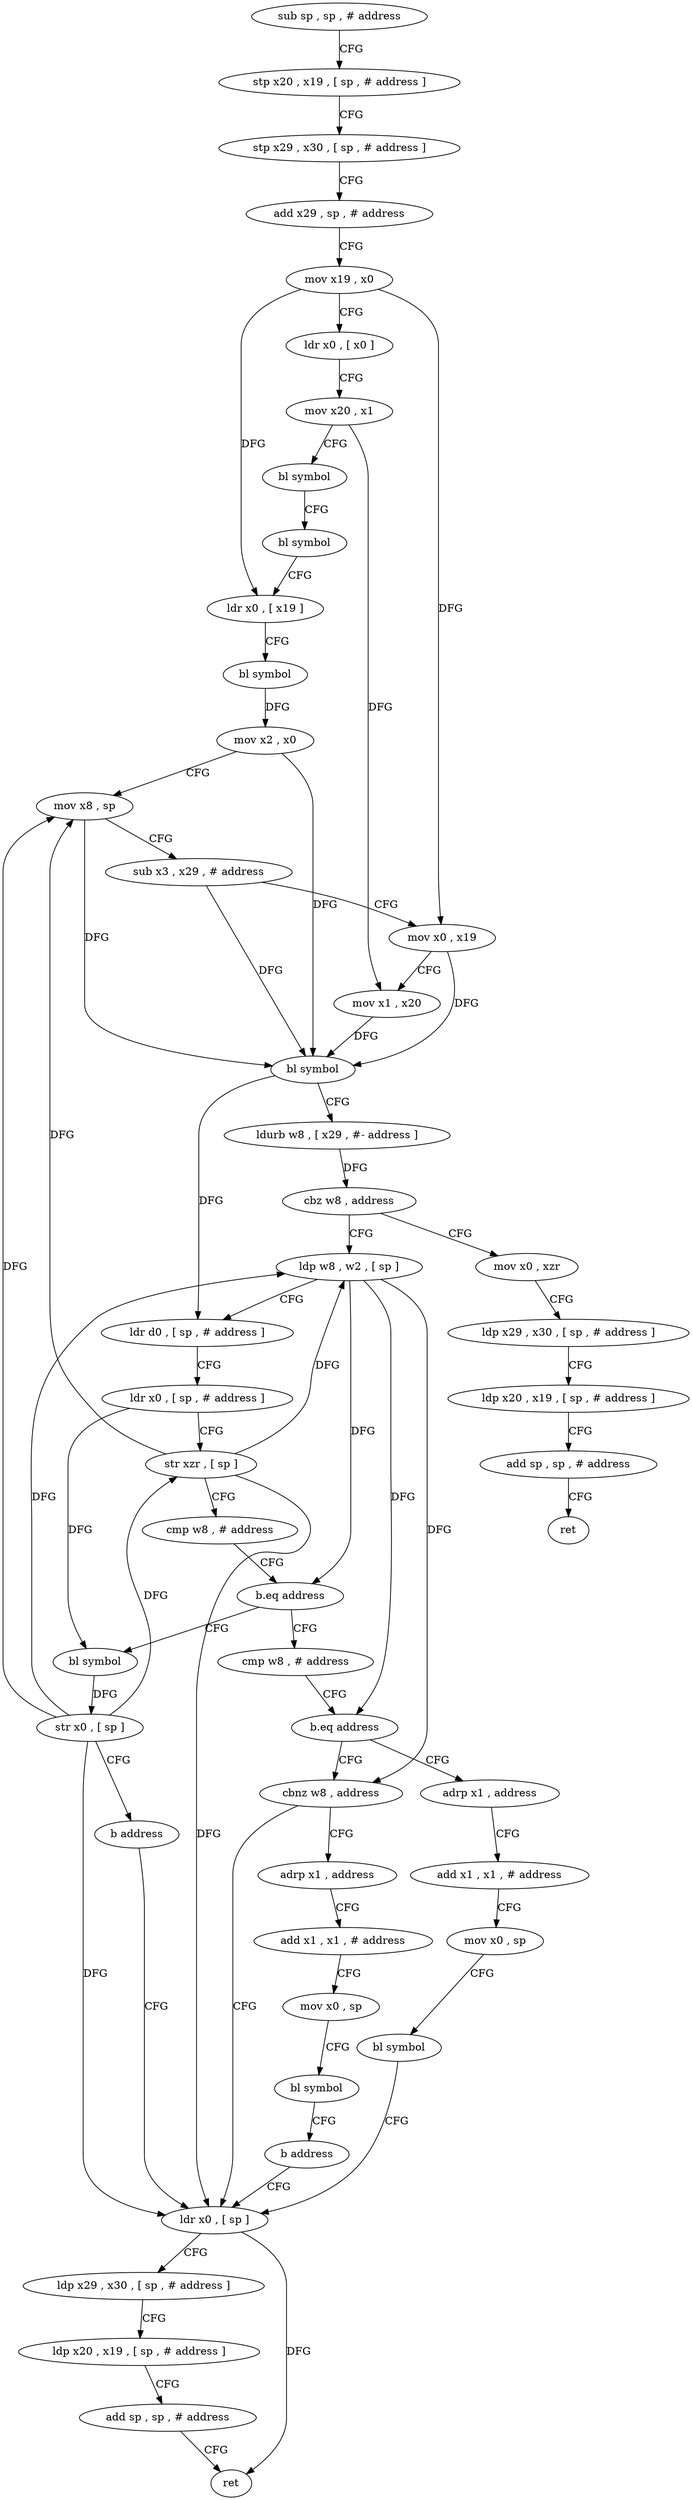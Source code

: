 digraph "func" {
"135412" [label = "sub sp , sp , # address" ]
"135416" [label = "stp x20 , x19 , [ sp , # address ]" ]
"135420" [label = "stp x29 , x30 , [ sp , # address ]" ]
"135424" [label = "add x29 , sp , # address" ]
"135428" [label = "mov x19 , x0" ]
"135432" [label = "ldr x0 , [ x0 ]" ]
"135436" [label = "mov x20 , x1" ]
"135440" [label = "bl symbol" ]
"135444" [label = "bl symbol" ]
"135448" [label = "ldr x0 , [ x19 ]" ]
"135452" [label = "bl symbol" ]
"135456" [label = "mov x2 , x0" ]
"135460" [label = "mov x8 , sp" ]
"135464" [label = "sub x3 , x29 , # address" ]
"135468" [label = "mov x0 , x19" ]
"135472" [label = "mov x1 , x20" ]
"135476" [label = "bl symbol" ]
"135480" [label = "ldurb w8 , [ x29 , #- address ]" ]
"135484" [label = "cbz w8 , address" ]
"135544" [label = "mov x0 , xzr" ]
"135488" [label = "ldp w8 , w2 , [ sp ]" ]
"135548" [label = "ldp x29 , x30 , [ sp , # address ]" ]
"135552" [label = "ldp x20 , x19 , [ sp , # address ]" ]
"135556" [label = "add sp , sp , # address" ]
"135560" [label = "ret" ]
"135492" [label = "ldr d0 , [ sp , # address ]" ]
"135496" [label = "ldr x0 , [ sp , # address ]" ]
"135500" [label = "str xzr , [ sp ]" ]
"135504" [label = "cmp w8 , # address" ]
"135508" [label = "b.eq address" ]
"135564" [label = "bl symbol" ]
"135512" [label = "cmp w8 , # address" ]
"135568" [label = "str x0 , [ sp ]" ]
"135572" [label = "b address" ]
"135592" [label = "ldr x0 , [ sp ]" ]
"135516" [label = "b.eq address" ]
"135576" [label = "adrp x1 , address" ]
"135520" [label = "cbnz w8 , address" ]
"135596" [label = "ldp x29 , x30 , [ sp , # address ]" ]
"135600" [label = "ldp x20 , x19 , [ sp , # address ]" ]
"135604" [label = "add sp , sp , # address" ]
"135608" [label = "ret" ]
"135580" [label = "add x1 , x1 , # address" ]
"135584" [label = "mov x0 , sp" ]
"135588" [label = "bl symbol" ]
"135524" [label = "adrp x1 , address" ]
"135528" [label = "add x1 , x1 , # address" ]
"135532" [label = "mov x0 , sp" ]
"135536" [label = "bl symbol" ]
"135540" [label = "b address" ]
"135412" -> "135416" [ label = "CFG" ]
"135416" -> "135420" [ label = "CFG" ]
"135420" -> "135424" [ label = "CFG" ]
"135424" -> "135428" [ label = "CFG" ]
"135428" -> "135432" [ label = "CFG" ]
"135428" -> "135448" [ label = "DFG" ]
"135428" -> "135468" [ label = "DFG" ]
"135432" -> "135436" [ label = "CFG" ]
"135436" -> "135440" [ label = "CFG" ]
"135436" -> "135472" [ label = "DFG" ]
"135440" -> "135444" [ label = "CFG" ]
"135444" -> "135448" [ label = "CFG" ]
"135448" -> "135452" [ label = "CFG" ]
"135452" -> "135456" [ label = "DFG" ]
"135456" -> "135460" [ label = "CFG" ]
"135456" -> "135476" [ label = "DFG" ]
"135460" -> "135464" [ label = "CFG" ]
"135460" -> "135476" [ label = "DFG" ]
"135464" -> "135468" [ label = "CFG" ]
"135464" -> "135476" [ label = "DFG" ]
"135468" -> "135472" [ label = "CFG" ]
"135468" -> "135476" [ label = "DFG" ]
"135472" -> "135476" [ label = "DFG" ]
"135476" -> "135480" [ label = "CFG" ]
"135476" -> "135492" [ label = "DFG" ]
"135480" -> "135484" [ label = "DFG" ]
"135484" -> "135544" [ label = "CFG" ]
"135484" -> "135488" [ label = "CFG" ]
"135544" -> "135548" [ label = "CFG" ]
"135488" -> "135492" [ label = "CFG" ]
"135488" -> "135508" [ label = "DFG" ]
"135488" -> "135516" [ label = "DFG" ]
"135488" -> "135520" [ label = "DFG" ]
"135548" -> "135552" [ label = "CFG" ]
"135552" -> "135556" [ label = "CFG" ]
"135556" -> "135560" [ label = "CFG" ]
"135492" -> "135496" [ label = "CFG" ]
"135496" -> "135500" [ label = "CFG" ]
"135496" -> "135564" [ label = "DFG" ]
"135500" -> "135504" [ label = "CFG" ]
"135500" -> "135460" [ label = "DFG" ]
"135500" -> "135488" [ label = "DFG" ]
"135500" -> "135592" [ label = "DFG" ]
"135504" -> "135508" [ label = "CFG" ]
"135508" -> "135564" [ label = "CFG" ]
"135508" -> "135512" [ label = "CFG" ]
"135564" -> "135568" [ label = "DFG" ]
"135512" -> "135516" [ label = "CFG" ]
"135568" -> "135572" [ label = "CFG" ]
"135568" -> "135460" [ label = "DFG" ]
"135568" -> "135488" [ label = "DFG" ]
"135568" -> "135500" [ label = "DFG" ]
"135568" -> "135592" [ label = "DFG" ]
"135572" -> "135592" [ label = "CFG" ]
"135592" -> "135596" [ label = "CFG" ]
"135592" -> "135608" [ label = "DFG" ]
"135516" -> "135576" [ label = "CFG" ]
"135516" -> "135520" [ label = "CFG" ]
"135576" -> "135580" [ label = "CFG" ]
"135520" -> "135592" [ label = "CFG" ]
"135520" -> "135524" [ label = "CFG" ]
"135596" -> "135600" [ label = "CFG" ]
"135600" -> "135604" [ label = "CFG" ]
"135604" -> "135608" [ label = "CFG" ]
"135580" -> "135584" [ label = "CFG" ]
"135584" -> "135588" [ label = "CFG" ]
"135588" -> "135592" [ label = "CFG" ]
"135524" -> "135528" [ label = "CFG" ]
"135528" -> "135532" [ label = "CFG" ]
"135532" -> "135536" [ label = "CFG" ]
"135536" -> "135540" [ label = "CFG" ]
"135540" -> "135592" [ label = "CFG" ]
}
